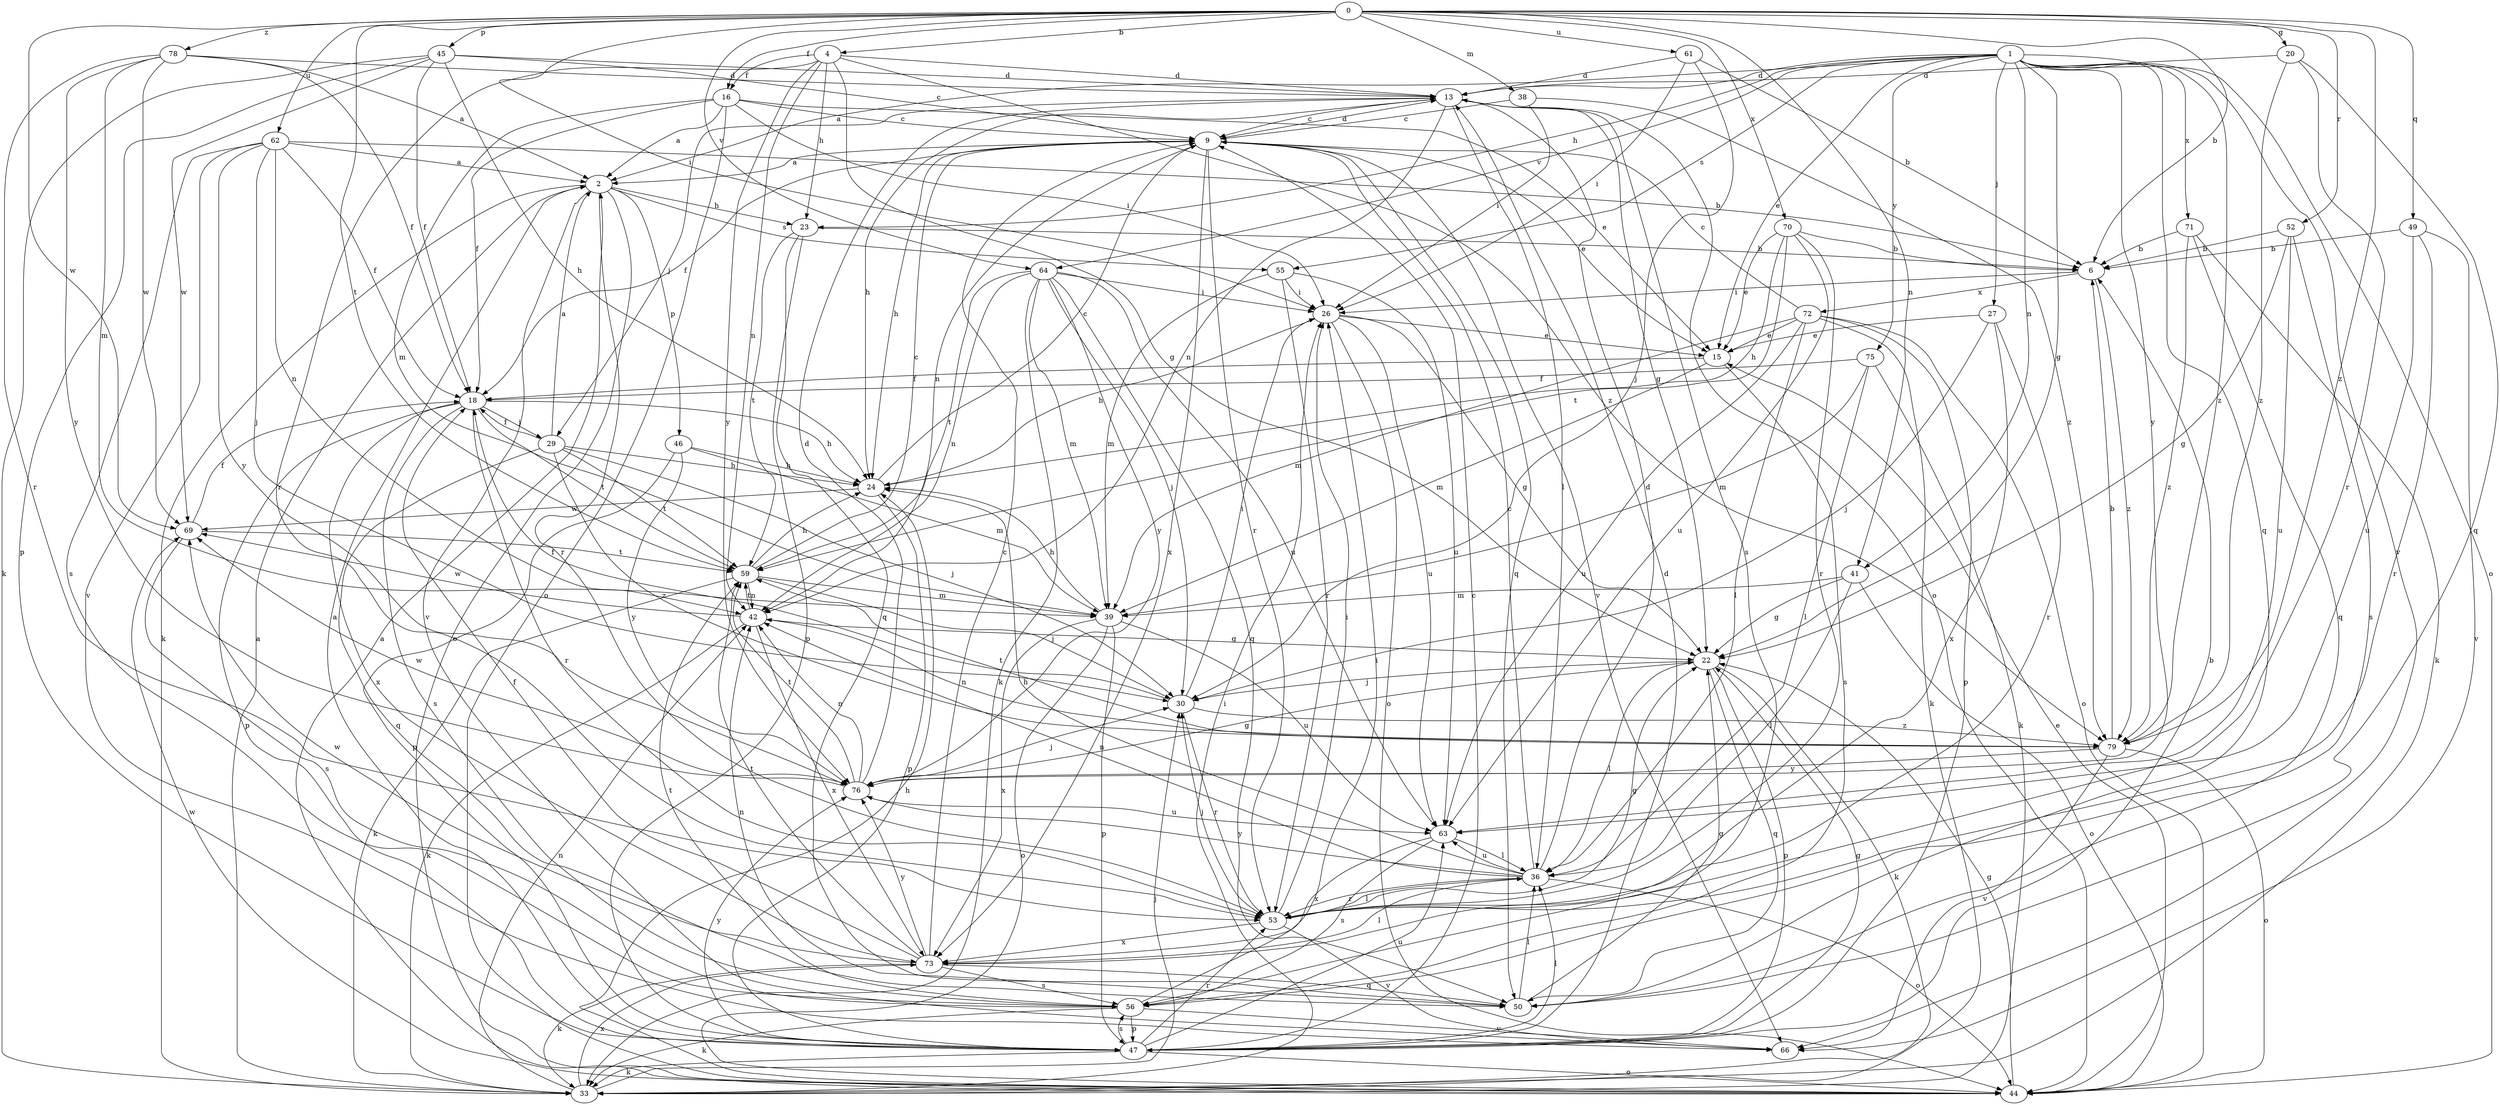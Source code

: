 strict digraph  {
0;
1;
2;
4;
6;
9;
13;
15;
16;
18;
20;
22;
23;
24;
26;
27;
29;
30;
33;
36;
38;
39;
41;
42;
44;
45;
46;
47;
49;
50;
52;
53;
55;
56;
59;
61;
62;
63;
64;
66;
69;
70;
71;
72;
73;
75;
76;
78;
79;
0 -> 4  [label=b];
0 -> 6  [label=b];
0 -> 16  [label=f];
0 -> 20  [label=g];
0 -> 26  [label=i];
0 -> 38  [label=m];
0 -> 41  [label=n];
0 -> 45  [label=p];
0 -> 49  [label=q];
0 -> 52  [label=r];
0 -> 59  [label=t];
0 -> 61  [label=u];
0 -> 62  [label=u];
0 -> 64  [label=v];
0 -> 69  [label=w];
0 -> 70  [label=x];
0 -> 78  [label=z];
0 -> 79  [label=z];
1 -> 2  [label=a];
1 -> 13  [label=d];
1 -> 15  [label=e];
1 -> 22  [label=g];
1 -> 23  [label=h];
1 -> 27  [label=j];
1 -> 41  [label=n];
1 -> 44  [label=o];
1 -> 50  [label=q];
1 -> 55  [label=s];
1 -> 64  [label=v];
1 -> 66  [label=v];
1 -> 71  [label=x];
1 -> 75  [label=y];
1 -> 76  [label=y];
1 -> 79  [label=z];
2 -> 23  [label=h];
2 -> 33  [label=k];
2 -> 44  [label=o];
2 -> 46  [label=p];
2 -> 53  [label=r];
2 -> 55  [label=s];
2 -> 66  [label=v];
4 -> 13  [label=d];
4 -> 16  [label=f];
4 -> 22  [label=g];
4 -> 23  [label=h];
4 -> 42  [label=n];
4 -> 53  [label=r];
4 -> 76  [label=y];
4 -> 79  [label=z];
6 -> 26  [label=i];
6 -> 72  [label=x];
6 -> 79  [label=z];
9 -> 2  [label=a];
9 -> 13  [label=d];
9 -> 15  [label=e];
9 -> 18  [label=f];
9 -> 24  [label=h];
9 -> 42  [label=n];
9 -> 50  [label=q];
9 -> 53  [label=r];
9 -> 66  [label=v];
9 -> 73  [label=x];
13 -> 9  [label=c];
13 -> 22  [label=g];
13 -> 24  [label=h];
13 -> 29  [label=j];
13 -> 36  [label=l];
13 -> 42  [label=n];
13 -> 44  [label=o];
13 -> 56  [label=s];
15 -> 18  [label=f];
15 -> 39  [label=m];
15 -> 56  [label=s];
16 -> 2  [label=a];
16 -> 9  [label=c];
16 -> 15  [label=e];
16 -> 18  [label=f];
16 -> 26  [label=i];
16 -> 39  [label=m];
16 -> 44  [label=o];
18 -> 24  [label=h];
18 -> 29  [label=j];
18 -> 47  [label=p];
18 -> 53  [label=r];
18 -> 56  [label=s];
18 -> 59  [label=t];
18 -> 73  [label=x];
20 -> 13  [label=d];
20 -> 50  [label=q];
20 -> 53  [label=r];
20 -> 79  [label=z];
22 -> 30  [label=j];
22 -> 33  [label=k];
22 -> 36  [label=l];
22 -> 47  [label=p];
22 -> 50  [label=q];
23 -> 6  [label=b];
23 -> 47  [label=p];
23 -> 50  [label=q];
23 -> 59  [label=t];
24 -> 9  [label=c];
24 -> 47  [label=p];
24 -> 69  [label=w];
26 -> 15  [label=e];
26 -> 22  [label=g];
26 -> 24  [label=h];
26 -> 44  [label=o];
26 -> 63  [label=u];
27 -> 15  [label=e];
27 -> 30  [label=j];
27 -> 53  [label=r];
27 -> 73  [label=x];
29 -> 2  [label=a];
29 -> 18  [label=f];
29 -> 24  [label=h];
29 -> 30  [label=j];
29 -> 50  [label=q];
29 -> 59  [label=t];
29 -> 79  [label=z];
30 -> 18  [label=f];
30 -> 26  [label=i];
30 -> 53  [label=r];
30 -> 79  [label=z];
33 -> 2  [label=a];
33 -> 26  [label=i];
33 -> 30  [label=j];
33 -> 42  [label=n];
33 -> 73  [label=x];
36 -> 9  [label=c];
36 -> 13  [label=d];
36 -> 24  [label=h];
36 -> 42  [label=n];
36 -> 44  [label=o];
36 -> 53  [label=r];
36 -> 63  [label=u];
36 -> 76  [label=y];
38 -> 9  [label=c];
38 -> 26  [label=i];
38 -> 79  [label=z];
39 -> 24  [label=h];
39 -> 44  [label=o];
39 -> 47  [label=p];
39 -> 63  [label=u];
39 -> 73  [label=x];
41 -> 22  [label=g];
41 -> 36  [label=l];
41 -> 39  [label=m];
41 -> 44  [label=o];
42 -> 22  [label=g];
42 -> 33  [label=k];
42 -> 59  [label=t];
42 -> 69  [label=w];
42 -> 73  [label=x];
44 -> 2  [label=a];
44 -> 15  [label=e];
44 -> 22  [label=g];
44 -> 24  [label=h];
44 -> 69  [label=w];
45 -> 9  [label=c];
45 -> 13  [label=d];
45 -> 18  [label=f];
45 -> 24  [label=h];
45 -> 33  [label=k];
45 -> 47  [label=p];
45 -> 69  [label=w];
46 -> 24  [label=h];
46 -> 39  [label=m];
46 -> 47  [label=p];
46 -> 76  [label=y];
47 -> 2  [label=a];
47 -> 6  [label=b];
47 -> 9  [label=c];
47 -> 13  [label=d];
47 -> 22  [label=g];
47 -> 33  [label=k];
47 -> 36  [label=l];
47 -> 44  [label=o];
47 -> 53  [label=r];
47 -> 56  [label=s];
47 -> 63  [label=u];
47 -> 76  [label=y];
49 -> 6  [label=b];
49 -> 53  [label=r];
49 -> 63  [label=u];
49 -> 66  [label=v];
50 -> 22  [label=g];
50 -> 36  [label=l];
50 -> 42  [label=n];
52 -> 6  [label=b];
52 -> 22  [label=g];
52 -> 56  [label=s];
52 -> 63  [label=u];
53 -> 22  [label=g];
53 -> 26  [label=i];
53 -> 30  [label=j];
53 -> 36  [label=l];
53 -> 66  [label=v];
53 -> 73  [label=x];
55 -> 26  [label=i];
55 -> 39  [label=m];
55 -> 53  [label=r];
55 -> 63  [label=u];
56 -> 26  [label=i];
56 -> 33  [label=k];
56 -> 47  [label=p];
56 -> 59  [label=t];
56 -> 66  [label=v];
59 -> 9  [label=c];
59 -> 24  [label=h];
59 -> 30  [label=j];
59 -> 33  [label=k];
59 -> 39  [label=m];
59 -> 42  [label=n];
61 -> 6  [label=b];
61 -> 13  [label=d];
61 -> 26  [label=i];
61 -> 30  [label=j];
62 -> 2  [label=a];
62 -> 6  [label=b];
62 -> 18  [label=f];
62 -> 30  [label=j];
62 -> 42  [label=n];
62 -> 56  [label=s];
62 -> 66  [label=v];
62 -> 76  [label=y];
63 -> 36  [label=l];
63 -> 56  [label=s];
63 -> 73  [label=x];
64 -> 26  [label=i];
64 -> 30  [label=j];
64 -> 33  [label=k];
64 -> 39  [label=m];
64 -> 42  [label=n];
64 -> 50  [label=q];
64 -> 59  [label=t];
64 -> 63  [label=u];
64 -> 76  [label=y];
69 -> 18  [label=f];
69 -> 56  [label=s];
69 -> 59  [label=t];
70 -> 6  [label=b];
70 -> 15  [label=e];
70 -> 24  [label=h];
70 -> 53  [label=r];
70 -> 59  [label=t];
70 -> 63  [label=u];
71 -> 6  [label=b];
71 -> 33  [label=k];
71 -> 50  [label=q];
71 -> 79  [label=z];
72 -> 9  [label=c];
72 -> 15  [label=e];
72 -> 33  [label=k];
72 -> 36  [label=l];
72 -> 39  [label=m];
72 -> 44  [label=o];
72 -> 47  [label=p];
72 -> 63  [label=u];
73 -> 9  [label=c];
73 -> 18  [label=f];
73 -> 33  [label=k];
73 -> 36  [label=l];
73 -> 50  [label=q];
73 -> 56  [label=s];
73 -> 59  [label=t];
73 -> 69  [label=w];
73 -> 76  [label=y];
75 -> 18  [label=f];
75 -> 33  [label=k];
75 -> 36  [label=l];
75 -> 39  [label=m];
76 -> 13  [label=d];
76 -> 22  [label=g];
76 -> 30  [label=j];
76 -> 42  [label=n];
76 -> 59  [label=t];
76 -> 63  [label=u];
76 -> 69  [label=w];
78 -> 2  [label=a];
78 -> 13  [label=d];
78 -> 18  [label=f];
78 -> 39  [label=m];
78 -> 53  [label=r];
78 -> 69  [label=w];
78 -> 76  [label=y];
79 -> 6  [label=b];
79 -> 42  [label=n];
79 -> 44  [label=o];
79 -> 59  [label=t];
79 -> 66  [label=v];
79 -> 76  [label=y];
}
